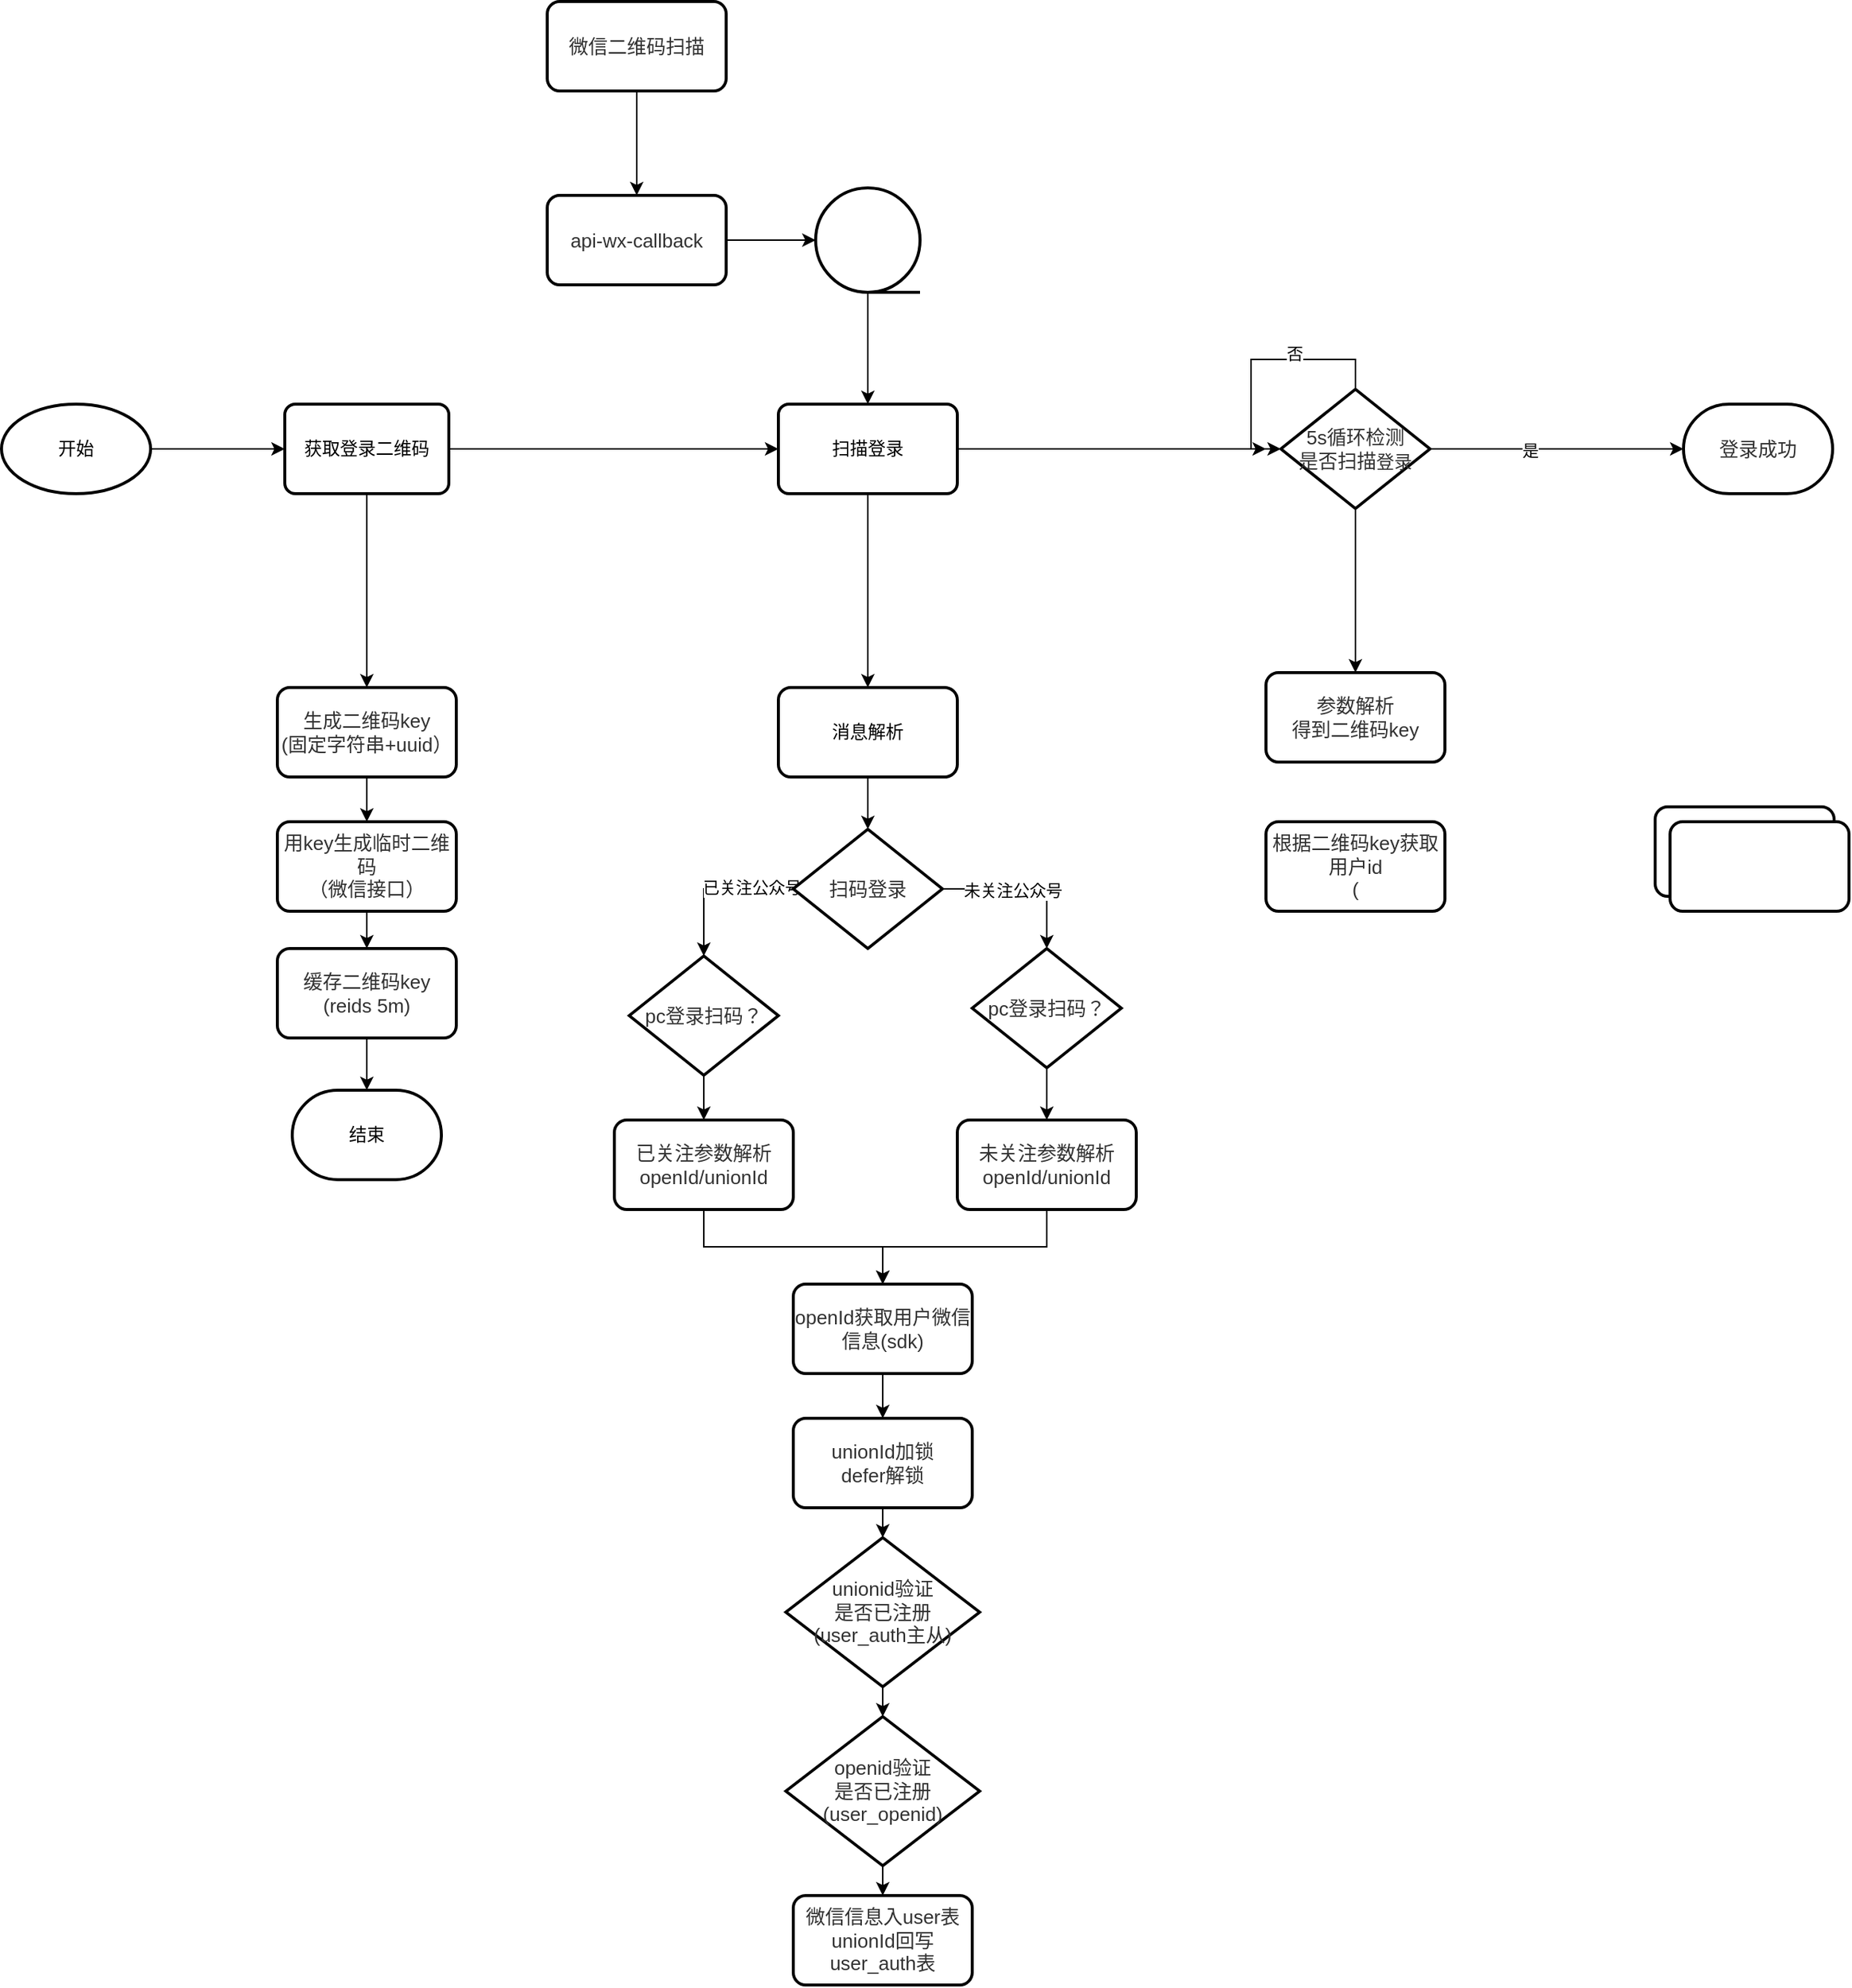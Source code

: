 <mxfile version="15.5.1" type="github">
  <diagram id="CPldnaTWNwZqRLptqHsK" name="第 1 页">
    <mxGraphModel dx="1026" dy="1715" grid="1" gridSize="10" guides="1" tooltips="1" connect="1" arrows="1" fold="1" page="1" pageScale="1" pageWidth="827" pageHeight="1169" math="0" shadow="0">
      <root>
        <mxCell id="0" />
        <mxCell id="1" parent="0" />
        <mxCell id="MIMXc2lb5FOJjjIKVt4J-43" style="edgeStyle=orthogonalEdgeStyle;rounded=0;orthogonalLoop=1;jettySize=auto;html=1;exitX=1;exitY=0.5;exitDx=0;exitDy=0;exitPerimeter=0;" edge="1" parent="1" source="MIMXc2lb5FOJjjIKVt4J-5" target="MIMXc2lb5FOJjjIKVt4J-6">
          <mxGeometry relative="1" as="geometry" />
        </mxCell>
        <mxCell id="MIMXc2lb5FOJjjIKVt4J-5" value="开始" style="strokeWidth=2;html=1;shape=mxgraph.flowchart.start_1;whiteSpace=wrap;" vertex="1" parent="1">
          <mxGeometry x="69" y="270" width="100" height="60" as="geometry" />
        </mxCell>
        <mxCell id="MIMXc2lb5FOJjjIKVt4J-32" style="edgeStyle=orthogonalEdgeStyle;rounded=0;orthogonalLoop=1;jettySize=auto;html=1;exitX=0.5;exitY=1;exitDx=0;exitDy=0;" edge="1" parent="1" source="MIMXc2lb5FOJjjIKVt4J-6" target="MIMXc2lb5FOJjjIKVt4J-31">
          <mxGeometry relative="1" as="geometry" />
        </mxCell>
        <mxCell id="MIMXc2lb5FOJjjIKVt4J-44" style="edgeStyle=orthogonalEdgeStyle;rounded=0;orthogonalLoop=1;jettySize=auto;html=1;exitX=1;exitY=0.5;exitDx=0;exitDy=0;entryX=0;entryY=0.5;entryDx=0;entryDy=0;" edge="1" parent="1" source="MIMXc2lb5FOJjjIKVt4J-6" target="MIMXc2lb5FOJjjIKVt4J-12">
          <mxGeometry relative="1" as="geometry" />
        </mxCell>
        <mxCell id="MIMXc2lb5FOJjjIKVt4J-6" value="获取登录二维码" style="rounded=1;whiteSpace=wrap;html=1;absoluteArcSize=1;arcSize=14;strokeWidth=2;" vertex="1" parent="1">
          <mxGeometry x="259" y="270" width="110" height="60" as="geometry" />
        </mxCell>
        <mxCell id="MIMXc2lb5FOJjjIKVt4J-45" style="edgeStyle=orthogonalEdgeStyle;rounded=0;orthogonalLoop=1;jettySize=auto;html=1;exitX=1;exitY=0.5;exitDx=0;exitDy=0;" edge="1" parent="1" source="MIMXc2lb5FOJjjIKVt4J-12" target="MIMXc2lb5FOJjjIKVt4J-13">
          <mxGeometry relative="1" as="geometry" />
        </mxCell>
        <mxCell id="MIMXc2lb5FOJjjIKVt4J-59" style="edgeStyle=orthogonalEdgeStyle;rounded=0;orthogonalLoop=1;jettySize=auto;html=1;exitX=0.5;exitY=1;exitDx=0;exitDy=0;" edge="1" parent="1" source="MIMXc2lb5FOJjjIKVt4J-12" target="MIMXc2lb5FOJjjIKVt4J-28">
          <mxGeometry relative="1" as="geometry" />
        </mxCell>
        <mxCell id="MIMXc2lb5FOJjjIKVt4J-12" value="扫描登录" style="rounded=1;whiteSpace=wrap;html=1;absoluteArcSize=1;arcSize=14;strokeWidth=2;" vertex="1" parent="1">
          <mxGeometry x="590" y="270" width="120" height="60" as="geometry" />
        </mxCell>
        <mxCell id="MIMXc2lb5FOJjjIKVt4J-46" style="edgeStyle=orthogonalEdgeStyle;rounded=0;orthogonalLoop=1;jettySize=auto;html=1;exitX=0.5;exitY=0;exitDx=0;exitDy=0;exitPerimeter=0;" edge="1" parent="1" source="MIMXc2lb5FOJjjIKVt4J-13">
          <mxGeometry relative="1" as="geometry">
            <mxPoint x="917" y="300" as="targetPoint" />
            <Array as="points">
              <mxPoint x="977" y="240" />
              <mxPoint x="907" y="240" />
              <mxPoint x="907" y="300" />
            </Array>
          </mxGeometry>
        </mxCell>
        <mxCell id="MIMXc2lb5FOJjjIKVt4J-47" value="否" style="edgeLabel;html=1;align=center;verticalAlign=middle;resizable=0;points=[];" vertex="1" connectable="0" parent="MIMXc2lb5FOJjjIKVt4J-46">
          <mxGeometry x="-0.237" y="-4" relative="1" as="geometry">
            <mxPoint as="offset" />
          </mxGeometry>
        </mxCell>
        <mxCell id="MIMXc2lb5FOJjjIKVt4J-48" style="edgeStyle=orthogonalEdgeStyle;rounded=0;orthogonalLoop=1;jettySize=auto;html=1;exitX=1;exitY=0.5;exitDx=0;exitDy=0;exitPerimeter=0;" edge="1" parent="1" source="MIMXc2lb5FOJjjIKVt4J-13" target="MIMXc2lb5FOJjjIKVt4J-14">
          <mxGeometry relative="1" as="geometry" />
        </mxCell>
        <mxCell id="MIMXc2lb5FOJjjIKVt4J-49" value="是" style="edgeLabel;html=1;align=center;verticalAlign=middle;resizable=0;points=[];" vertex="1" connectable="0" parent="MIMXc2lb5FOJjjIKVt4J-48">
          <mxGeometry x="-0.212" y="-1" relative="1" as="geometry">
            <mxPoint as="offset" />
          </mxGeometry>
        </mxCell>
        <mxCell id="MIMXc2lb5FOJjjIKVt4J-60" style="edgeStyle=orthogonalEdgeStyle;rounded=0;orthogonalLoop=1;jettySize=auto;html=1;exitX=0.5;exitY=1;exitDx=0;exitDy=0;exitPerimeter=0;" edge="1" parent="1" source="MIMXc2lb5FOJjjIKVt4J-13" target="MIMXc2lb5FOJjjIKVt4J-23">
          <mxGeometry relative="1" as="geometry" />
        </mxCell>
        <mxCell id="MIMXc2lb5FOJjjIKVt4J-13" value="&lt;div style=&quot;resize: none ; outline: none ; font-size: 13px ; color: rgb(50 , 50 , 50) ; background-color: rgba(255 , 255 , 255 , 0.008)&quot;&gt;5s循环检测&lt;/div&gt;&lt;span style=&quot;color: rgb(50 , 50 , 50) ; font-size: 13px ; background-color: rgba(255 , 255 , 255 , 0.008)&quot;&gt;是否扫描&lt;/span&gt;&lt;span style=&quot;color: rgb(50 , 50 , 50) ; font-size: inherit ; background-color: rgba(255 , 255 , 255 , 0.008)&quot;&gt;登录&lt;/span&gt;" style="strokeWidth=2;html=1;shape=mxgraph.flowchart.decision;whiteSpace=wrap;" vertex="1" parent="1">
          <mxGeometry x="927" y="260" width="100" height="80" as="geometry" />
        </mxCell>
        <mxCell id="MIMXc2lb5FOJjjIKVt4J-14" value="&lt;span style=&quot;color: rgb(50 , 50 , 50) ; font-size: 13px ; background-color: rgba(255 , 255 , 255 , 0.008)&quot;&gt;登录成功&lt;/span&gt;" style="strokeWidth=2;html=1;shape=mxgraph.flowchart.terminator;whiteSpace=wrap;" vertex="1" parent="1">
          <mxGeometry x="1197" y="270" width="100" height="60" as="geometry" />
        </mxCell>
        <mxCell id="MIMXc2lb5FOJjjIKVt4J-16" value="结束" style="strokeWidth=2;html=1;shape=mxgraph.flowchart.terminator;whiteSpace=wrap;" vertex="1" parent="1">
          <mxGeometry x="264" y="730" width="100" height="60" as="geometry" />
        </mxCell>
        <mxCell id="MIMXc2lb5FOJjjIKVt4J-18" value="" style="whiteSpace=wrap;html=1;rounded=1;strokeWidth=2;arcSize=14;" vertex="1" parent="1">
          <mxGeometry x="1178" y="540" width="120" height="60" as="geometry" />
        </mxCell>
        <mxCell id="MIMXc2lb5FOJjjIKVt4J-20" value="" style="whiteSpace=wrap;html=1;rounded=1;strokeWidth=2;arcSize=14;" vertex="1" parent="1">
          <mxGeometry x="1188" y="550" width="120" height="60" as="geometry" />
        </mxCell>
        <mxCell id="MIMXc2lb5FOJjjIKVt4J-21" value="&lt;span style=&quot;color: rgb(50 , 50 , 50) ; font-size: 13px ; background-color: rgba(255 , 255 , 255 , 0.008)&quot;&gt;根据二维码key获取用户id&lt;/span&gt;&lt;div style=&quot;resize: none ; outline: none ; font-size: 13px ; color: rgb(50 , 50 , 50) ; background-color: rgba(255 , 255 , 255 , 0.008)&quot;&gt;(&lt;/div&gt;" style="whiteSpace=wrap;html=1;rounded=1;strokeWidth=2;arcSize=14;" vertex="1" parent="1">
          <mxGeometry x="917" y="550" width="120" height="60" as="geometry" />
        </mxCell>
        <mxCell id="MIMXc2lb5FOJjjIKVt4J-23" value="&lt;span style=&quot;color: rgb(50 , 50 , 50) ; font-size: 13px ; background-color: rgba(255 , 255 , 255 , 0.008)&quot;&gt;参数解析&lt;/span&gt;&lt;div style=&quot;resize: none ; outline: none ; font-size: 13px ; color: rgb(50 , 50 , 50) ; background-color: rgba(255 , 255 , 255 , 0.008)&quot;&gt;得到二维码key&lt;/div&gt;" style="whiteSpace=wrap;html=1;rounded=1;strokeWidth=2;arcSize=14;" vertex="1" parent="1">
          <mxGeometry x="917" y="450" width="120" height="60" as="geometry" />
        </mxCell>
        <mxCell id="MIMXc2lb5FOJjjIKVt4J-62" style="edgeStyle=orthogonalEdgeStyle;rounded=0;orthogonalLoop=1;jettySize=auto;html=1;exitX=0.5;exitY=1;exitDx=0;exitDy=0;" edge="1" parent="1" source="MIMXc2lb5FOJjjIKVt4J-24" target="MIMXc2lb5FOJjjIKVt4J-39">
          <mxGeometry relative="1" as="geometry" />
        </mxCell>
        <mxCell id="MIMXc2lb5FOJjjIKVt4J-24" value="&lt;span style=&quot;color: rgb(50 , 50 , 50) ; font-size: 13px ; background-color: rgba(255 , 255 , 255 , 0.008)&quot;&gt;微信二维码扫描&lt;/span&gt;" style="whiteSpace=wrap;html=1;rounded=1;strokeWidth=2;arcSize=14;" vertex="1" parent="1">
          <mxGeometry x="435" width="120" height="60" as="geometry" />
        </mxCell>
        <mxCell id="MIMXc2lb5FOJjjIKVt4J-72" style="edgeStyle=orthogonalEdgeStyle;rounded=0;orthogonalLoop=1;jettySize=auto;html=1;exitX=0.5;exitY=1;exitDx=0;exitDy=0;entryX=0.5;entryY=0;entryDx=0;entryDy=0;entryPerimeter=0;" edge="1" parent="1" source="MIMXc2lb5FOJjjIKVt4J-25" target="MIMXc2lb5FOJjjIKVt4J-66">
          <mxGeometry relative="1" as="geometry" />
        </mxCell>
        <mxCell id="MIMXc2lb5FOJjjIKVt4J-25" value="&lt;span style=&quot;color: rgb(50 , 50 , 50) ; font-size: 13px ; background-color: rgba(255 , 255 , 255 , 0.008)&quot;&gt;unionId加锁&lt;/span&gt;&lt;div style=&quot;resize: none ; outline: none ; font-size: 13px ; color: rgb(50 , 50 , 50) ; background-color: rgba(255 , 255 , 255 , 0.008)&quot;&gt;defer解锁&lt;/div&gt;" style="whiteSpace=wrap;html=1;rounded=1;strokeWidth=2;arcSize=14;" vertex="1" parent="1">
          <mxGeometry x="600" y="950" width="120" height="60" as="geometry" />
        </mxCell>
        <mxCell id="MIMXc2lb5FOJjjIKVt4J-58" value="" style="edgeStyle=orthogonalEdgeStyle;rounded=0;orthogonalLoop=1;jettySize=auto;html=1;" edge="1" parent="1" source="MIMXc2lb5FOJjjIKVt4J-26" target="MIMXc2lb5FOJjjIKVt4J-57">
          <mxGeometry relative="1" as="geometry" />
        </mxCell>
        <mxCell id="MIMXc2lb5FOJjjIKVt4J-26" value="&lt;span style=&quot;color: rgb(50 , 50 , 50) ; font-size: 13px ; background-color: rgba(255 , 255 , 255 , 0.008)&quot;&gt;已关注参数解析&lt;/span&gt;&lt;div style=&quot;resize: none ; outline: none ; font-size: 13px ; color: rgb(50 , 50 , 50) ; background-color: rgba(255 , 255 , 255 , 0.008)&quot;&gt;openId/unionId&lt;/div&gt;" style="whiteSpace=wrap;html=1;rounded=1;strokeWidth=2;arcSize=14;" vertex="1" parent="1">
          <mxGeometry x="480" y="750" width="120" height="60" as="geometry" />
        </mxCell>
        <mxCell id="MIMXc2lb5FOJjjIKVt4J-61" style="edgeStyle=orthogonalEdgeStyle;rounded=0;orthogonalLoop=1;jettySize=auto;html=1;exitX=0.5;exitY=1;exitDx=0;exitDy=0;" edge="1" parent="1" source="MIMXc2lb5FOJjjIKVt4J-28" target="MIMXc2lb5FOJjjIKVt4J-36">
          <mxGeometry relative="1" as="geometry" />
        </mxCell>
        <mxCell id="MIMXc2lb5FOJjjIKVt4J-28" value="消息解析" style="whiteSpace=wrap;html=1;rounded=1;strokeWidth=2;arcSize=14;" vertex="1" parent="1">
          <mxGeometry x="590" y="460" width="120" height="60" as="geometry" />
        </mxCell>
        <mxCell id="MIMXc2lb5FOJjjIKVt4J-35" value="" style="edgeStyle=orthogonalEdgeStyle;rounded=0;orthogonalLoop=1;jettySize=auto;html=1;" edge="1" parent="1" source="MIMXc2lb5FOJjjIKVt4J-29" target="MIMXc2lb5FOJjjIKVt4J-16">
          <mxGeometry relative="1" as="geometry" />
        </mxCell>
        <mxCell id="MIMXc2lb5FOJjjIKVt4J-29" value="&lt;span style=&quot;color: rgb(50 , 50 , 50) ; font-size: 13px ; background-color: rgba(255 , 255 , 255 , 0.008)&quot;&gt;缓存二维码key (reids 5m)&lt;/span&gt;" style="whiteSpace=wrap;html=1;rounded=1;strokeWidth=2;arcSize=14;" vertex="1" parent="1">
          <mxGeometry x="254" y="635" width="120" height="60" as="geometry" />
        </mxCell>
        <mxCell id="MIMXc2lb5FOJjjIKVt4J-34" style="edgeStyle=orthogonalEdgeStyle;rounded=0;orthogonalLoop=1;jettySize=auto;html=1;exitX=0.5;exitY=1;exitDx=0;exitDy=0;entryX=0.5;entryY=0;entryDx=0;entryDy=0;" edge="1" parent="1" source="MIMXc2lb5FOJjjIKVt4J-30" target="MIMXc2lb5FOJjjIKVt4J-29">
          <mxGeometry relative="1" as="geometry" />
        </mxCell>
        <mxCell id="MIMXc2lb5FOJjjIKVt4J-30" value="&lt;span style=&quot;color: rgb(50 , 50 , 50) ; font-size: 13px ; background-color: rgba(255 , 255 , 255 , 0.008)&quot;&gt;用key生成临时二维码&lt;/span&gt;&lt;div style=&quot;resize: none ; outline: none ; font-size: 13px ; color: rgb(50 , 50 , 50) ; background-color: rgba(255 , 255 , 255 , 0.008)&quot;&gt;（微信接口）&lt;/div&gt;" style="whiteSpace=wrap;html=1;rounded=1;strokeWidth=2;arcSize=14;" vertex="1" parent="1">
          <mxGeometry x="254" y="550" width="120" height="60" as="geometry" />
        </mxCell>
        <mxCell id="MIMXc2lb5FOJjjIKVt4J-33" style="edgeStyle=orthogonalEdgeStyle;rounded=0;orthogonalLoop=1;jettySize=auto;html=1;exitX=0.5;exitY=1;exitDx=0;exitDy=0;" edge="1" parent="1" source="MIMXc2lb5FOJjjIKVt4J-31" target="MIMXc2lb5FOJjjIKVt4J-30">
          <mxGeometry relative="1" as="geometry" />
        </mxCell>
        <mxCell id="MIMXc2lb5FOJjjIKVt4J-31" value="&lt;span style=&quot;color: rgb(50 , 50 , 50) ; font-size: 13px ; background-color: rgba(255 , 255 , 255 , 0.008)&quot;&gt;生成二维码key&lt;/span&gt;&lt;div style=&quot;resize: none ; outline: none ; font-size: 13px ; color: rgb(50 , 50 , 50) ; background-color: rgba(255 , 255 , 255 , 0.008)&quot;&gt;(固定字符串+uuid）&lt;/div&gt;" style="whiteSpace=wrap;html=1;rounded=1;strokeWidth=2;arcSize=14;" vertex="1" parent="1">
          <mxGeometry x="254" y="460" width="120" height="60" as="geometry" />
        </mxCell>
        <mxCell id="MIMXc2lb5FOJjjIKVt4J-50" style="edgeStyle=orthogonalEdgeStyle;rounded=0;orthogonalLoop=1;jettySize=auto;html=1;exitX=0;exitY=0.5;exitDx=0;exitDy=0;exitPerimeter=0;" edge="1" parent="1" source="MIMXc2lb5FOJjjIKVt4J-36" target="MIMXc2lb5FOJjjIKVt4J-37">
          <mxGeometry relative="1" as="geometry" />
        </mxCell>
        <mxCell id="MIMXc2lb5FOJjjIKVt4J-52" value="已关注公众号" style="edgeLabel;html=1;align=center;verticalAlign=middle;resizable=0;points=[];" vertex="1" connectable="0" parent="MIMXc2lb5FOJjjIKVt4J-50">
          <mxGeometry x="-0.456" y="-1" relative="1" as="geometry">
            <mxPoint as="offset" />
          </mxGeometry>
        </mxCell>
        <mxCell id="MIMXc2lb5FOJjjIKVt4J-51" style="edgeStyle=orthogonalEdgeStyle;rounded=0;orthogonalLoop=1;jettySize=auto;html=1;exitX=1;exitY=0.5;exitDx=0;exitDy=0;exitPerimeter=0;entryX=0.5;entryY=0;entryDx=0;entryDy=0;entryPerimeter=0;" edge="1" parent="1" source="MIMXc2lb5FOJjjIKVt4J-36" target="MIMXc2lb5FOJjjIKVt4J-38">
          <mxGeometry relative="1" as="geometry">
            <mxPoint x="770" y="650" as="targetPoint" />
          </mxGeometry>
        </mxCell>
        <mxCell id="MIMXc2lb5FOJjjIKVt4J-53" value="未关注公众号" style="edgeLabel;html=1;align=center;verticalAlign=middle;resizable=0;points=[];" vertex="1" connectable="0" parent="MIMXc2lb5FOJjjIKVt4J-51">
          <mxGeometry x="-0.152" y="-1" relative="1" as="geometry">
            <mxPoint as="offset" />
          </mxGeometry>
        </mxCell>
        <mxCell id="MIMXc2lb5FOJjjIKVt4J-36" value="&lt;div style=&quot;resize: none ; outline: none ; font-size: 13px ; color: rgb(50 , 50 , 50) ; background-color: rgba(255 , 255 , 255 , 0.008)&quot;&gt;&lt;span&gt;扫码登录&lt;/span&gt;&lt;br&gt;&lt;/div&gt;" style="strokeWidth=2;html=1;shape=mxgraph.flowchart.decision;whiteSpace=wrap;" vertex="1" parent="1">
          <mxGeometry x="600" y="555" width="100" height="80" as="geometry" />
        </mxCell>
        <mxCell id="MIMXc2lb5FOJjjIKVt4J-55" style="edgeStyle=orthogonalEdgeStyle;rounded=0;orthogonalLoop=1;jettySize=auto;html=1;exitX=0.5;exitY=1;exitDx=0;exitDy=0;exitPerimeter=0;" edge="1" parent="1" source="MIMXc2lb5FOJjjIKVt4J-37" target="MIMXc2lb5FOJjjIKVt4J-26">
          <mxGeometry relative="1" as="geometry" />
        </mxCell>
        <mxCell id="MIMXc2lb5FOJjjIKVt4J-37" value="&lt;div style=&quot;resize: none ; outline: none ; font-size: 13px ; color: rgb(50 , 50 , 50) ; background-color: rgba(255 , 255 , 255 , 0.008)&quot;&gt;&lt;span&gt;pc登录扫码？&lt;/span&gt;&lt;br&gt;&lt;/div&gt;" style="strokeWidth=2;html=1;shape=mxgraph.flowchart.decision;whiteSpace=wrap;" vertex="1" parent="1">
          <mxGeometry x="490" y="640" width="100" height="80" as="geometry" />
        </mxCell>
        <mxCell id="MIMXc2lb5FOJjjIKVt4J-56" style="edgeStyle=orthogonalEdgeStyle;rounded=0;orthogonalLoop=1;jettySize=auto;html=1;exitX=0.5;exitY=1;exitDx=0;exitDy=0;exitPerimeter=0;" edge="1" parent="1" source="MIMXc2lb5FOJjjIKVt4J-38" target="MIMXc2lb5FOJjjIKVt4J-54">
          <mxGeometry relative="1" as="geometry" />
        </mxCell>
        <mxCell id="MIMXc2lb5FOJjjIKVt4J-38" value="&lt;div style=&quot;resize: none ; outline: none ; font-size: 13px ; color: rgb(50 , 50 , 50) ; background-color: rgba(255 , 255 , 255 , 0.008)&quot;&gt;&lt;span&gt;pc登录扫码？&lt;/span&gt;&lt;br&gt;&lt;/div&gt;" style="strokeWidth=2;html=1;shape=mxgraph.flowchart.decision;whiteSpace=wrap;" vertex="1" parent="1">
          <mxGeometry x="720" y="635" width="100" height="80" as="geometry" />
        </mxCell>
        <mxCell id="MIMXc2lb5FOJjjIKVt4J-41" style="edgeStyle=orthogonalEdgeStyle;rounded=0;orthogonalLoop=1;jettySize=auto;html=1;exitX=1;exitY=0.5;exitDx=0;exitDy=0;entryX=0;entryY=0.5;entryDx=0;entryDy=0;entryPerimeter=0;" edge="1" parent="1" source="MIMXc2lb5FOJjjIKVt4J-39" target="MIMXc2lb5FOJjjIKVt4J-40">
          <mxGeometry relative="1" as="geometry" />
        </mxCell>
        <mxCell id="MIMXc2lb5FOJjjIKVt4J-39" value="&lt;span style=&quot;color: rgb(50 , 50 , 50) ; font-size: 13px ; background-color: rgba(255 , 255 , 255 , 0.008)&quot;&gt;api-wx-callback&lt;/span&gt;" style="whiteSpace=wrap;html=1;rounded=1;strokeWidth=2;arcSize=14;" vertex="1" parent="1">
          <mxGeometry x="435" y="130" width="120" height="60" as="geometry" />
        </mxCell>
        <mxCell id="MIMXc2lb5FOJjjIKVt4J-42" style="edgeStyle=orthogonalEdgeStyle;rounded=0;orthogonalLoop=1;jettySize=auto;html=1;exitX=0.5;exitY=1;exitDx=0;exitDy=0;exitPerimeter=0;" edge="1" parent="1" source="MIMXc2lb5FOJjjIKVt4J-40" target="MIMXc2lb5FOJjjIKVt4J-12">
          <mxGeometry relative="1" as="geometry" />
        </mxCell>
        <mxCell id="MIMXc2lb5FOJjjIKVt4J-40" value="" style="strokeWidth=2;html=1;shape=mxgraph.flowchart.sequential_data;whiteSpace=wrap;" vertex="1" parent="1">
          <mxGeometry x="615" y="125" width="70" height="70" as="geometry" />
        </mxCell>
        <mxCell id="MIMXc2lb5FOJjjIKVt4J-68" style="edgeStyle=orthogonalEdgeStyle;rounded=0;orthogonalLoop=1;jettySize=auto;html=1;exitX=0.5;exitY=1;exitDx=0;exitDy=0;entryX=0.5;entryY=0;entryDx=0;entryDy=0;" edge="1" parent="1" source="MIMXc2lb5FOJjjIKVt4J-54" target="MIMXc2lb5FOJjjIKVt4J-57">
          <mxGeometry relative="1" as="geometry" />
        </mxCell>
        <mxCell id="MIMXc2lb5FOJjjIKVt4J-54" value="&lt;span style=&quot;color: rgb(50 , 50 , 50) ; font-size: 13px ; background-color: rgba(255 , 255 , 255 , 0.008)&quot;&gt;未关注参数解析&lt;/span&gt;&lt;br style=&quot;color: rgb(50 , 50 , 50) ; font-size: 13px ; background-color: rgba(255 , 255 , 255 , 0.008)&quot;&gt;&lt;div style=&quot;resize: none ; outline: none ; font-size: 13px ; color: rgb(50 , 50 , 50) ; background-color: rgba(255 , 255 , 255 , 0.008)&quot;&gt;openId/unionId&lt;/div&gt;" style="whiteSpace=wrap;html=1;rounded=1;strokeWidth=2;arcSize=14;" vertex="1" parent="1">
          <mxGeometry x="710" y="750" width="120" height="60" as="geometry" />
        </mxCell>
        <mxCell id="MIMXc2lb5FOJjjIKVt4J-63" style="edgeStyle=orthogonalEdgeStyle;rounded=0;orthogonalLoop=1;jettySize=auto;html=1;exitX=0.5;exitY=1;exitDx=0;exitDy=0;entryX=0.5;entryY=0;entryDx=0;entryDy=0;" edge="1" parent="1" source="MIMXc2lb5FOJjjIKVt4J-57" target="MIMXc2lb5FOJjjIKVt4J-25">
          <mxGeometry relative="1" as="geometry" />
        </mxCell>
        <mxCell id="MIMXc2lb5FOJjjIKVt4J-57" value="&lt;span style=&quot;color: rgb(50 , 50 , 50) ; font-size: 13px ; background-color: rgba(255 , 255 , 255 , 0.008)&quot;&gt;openId获取用户微信信息(sdk)&lt;/span&gt;" style="whiteSpace=wrap;html=1;rounded=1;strokeWidth=2;arcSize=14;" vertex="1" parent="1">
          <mxGeometry x="600" y="860" width="120" height="60" as="geometry" />
        </mxCell>
        <mxCell id="MIMXc2lb5FOJjjIKVt4J-73" style="edgeStyle=orthogonalEdgeStyle;rounded=0;orthogonalLoop=1;jettySize=auto;html=1;exitX=0.5;exitY=1;exitDx=0;exitDy=0;exitPerimeter=0;entryX=0.5;entryY=0;entryDx=0;entryDy=0;entryPerimeter=0;" edge="1" parent="1" source="MIMXc2lb5FOJjjIKVt4J-66" target="MIMXc2lb5FOJjjIKVt4J-69">
          <mxGeometry relative="1" as="geometry" />
        </mxCell>
        <mxCell id="MIMXc2lb5FOJjjIKVt4J-66" value="&lt;div style=&quot;resize: none ; outline: none ; font-size: 13px ; color: rgb(50 , 50 , 50) ; background-color: rgba(255 , 255 , 255 , 0.008)&quot;&gt;unionid验证&lt;/div&gt;&lt;div style=&quot;resize: none ; outline: none ; font-size: 13px ; color: rgb(50 , 50 , 50) ; background-color: rgba(255 , 255 , 255 , 0.008)&quot;&gt;是否已注册&lt;/div&gt;&lt;div style=&quot;resize: none ; outline: none ; font-size: 13px ; color: rgb(50 , 50 , 50) ; background-color: rgba(255 , 255 , 255 , 0.008)&quot;&gt;(user_auth主从)&lt;/div&gt;" style="strokeWidth=2;html=1;shape=mxgraph.flowchart.decision;whiteSpace=wrap;" vertex="1" parent="1">
          <mxGeometry x="595" y="1030" width="130" height="100" as="geometry" />
        </mxCell>
        <mxCell id="MIMXc2lb5FOJjjIKVt4J-74" style="edgeStyle=orthogonalEdgeStyle;rounded=0;orthogonalLoop=1;jettySize=auto;html=1;exitX=0.5;exitY=1;exitDx=0;exitDy=0;exitPerimeter=0;entryX=0.5;entryY=0;entryDx=0;entryDy=0;" edge="1" parent="1" source="MIMXc2lb5FOJjjIKVt4J-69" target="MIMXc2lb5FOJjjIKVt4J-71">
          <mxGeometry relative="1" as="geometry" />
        </mxCell>
        <mxCell id="MIMXc2lb5FOJjjIKVt4J-69" value="&lt;div style=&quot;resize: none ; outline: none ; font-size: 13px ; color: rgb(50 , 50 , 50) ; background-color: rgba(255 , 255 , 255 , 0.008)&quot;&gt;openid验证&lt;/div&gt;&lt;div style=&quot;resize: none ; outline: none ; font-size: 13px ; color: rgb(50 , 50 , 50) ; background-color: rgba(255 , 255 , 255 , 0.008)&quot;&gt;是否已注册&lt;/div&gt;&lt;div style=&quot;resize: none ; outline: none ; font-size: 13px ; color: rgb(50 , 50 , 50) ; background-color: rgba(255 , 255 , 255 , 0.008)&quot;&gt;(user_openid)&lt;/div&gt;" style="strokeWidth=2;html=1;shape=mxgraph.flowchart.decision;whiteSpace=wrap;" vertex="1" parent="1">
          <mxGeometry x="595" y="1150" width="130" height="100" as="geometry" />
        </mxCell>
        <mxCell id="MIMXc2lb5FOJjjIKVt4J-71" value="&lt;font color=&quot;#323232&quot;&gt;&lt;span style=&quot;font-size: 13px ; background-color: rgba(255 , 255 , 255 , 0.008)&quot;&gt;微信信息入user表&lt;br&gt;unionId回写user_auth表&lt;br&gt;&lt;/span&gt;&lt;/font&gt;" style="whiteSpace=wrap;html=1;rounded=1;strokeWidth=2;arcSize=14;" vertex="1" parent="1">
          <mxGeometry x="600" y="1270" width="120" height="60" as="geometry" />
        </mxCell>
      </root>
    </mxGraphModel>
  </diagram>
</mxfile>
